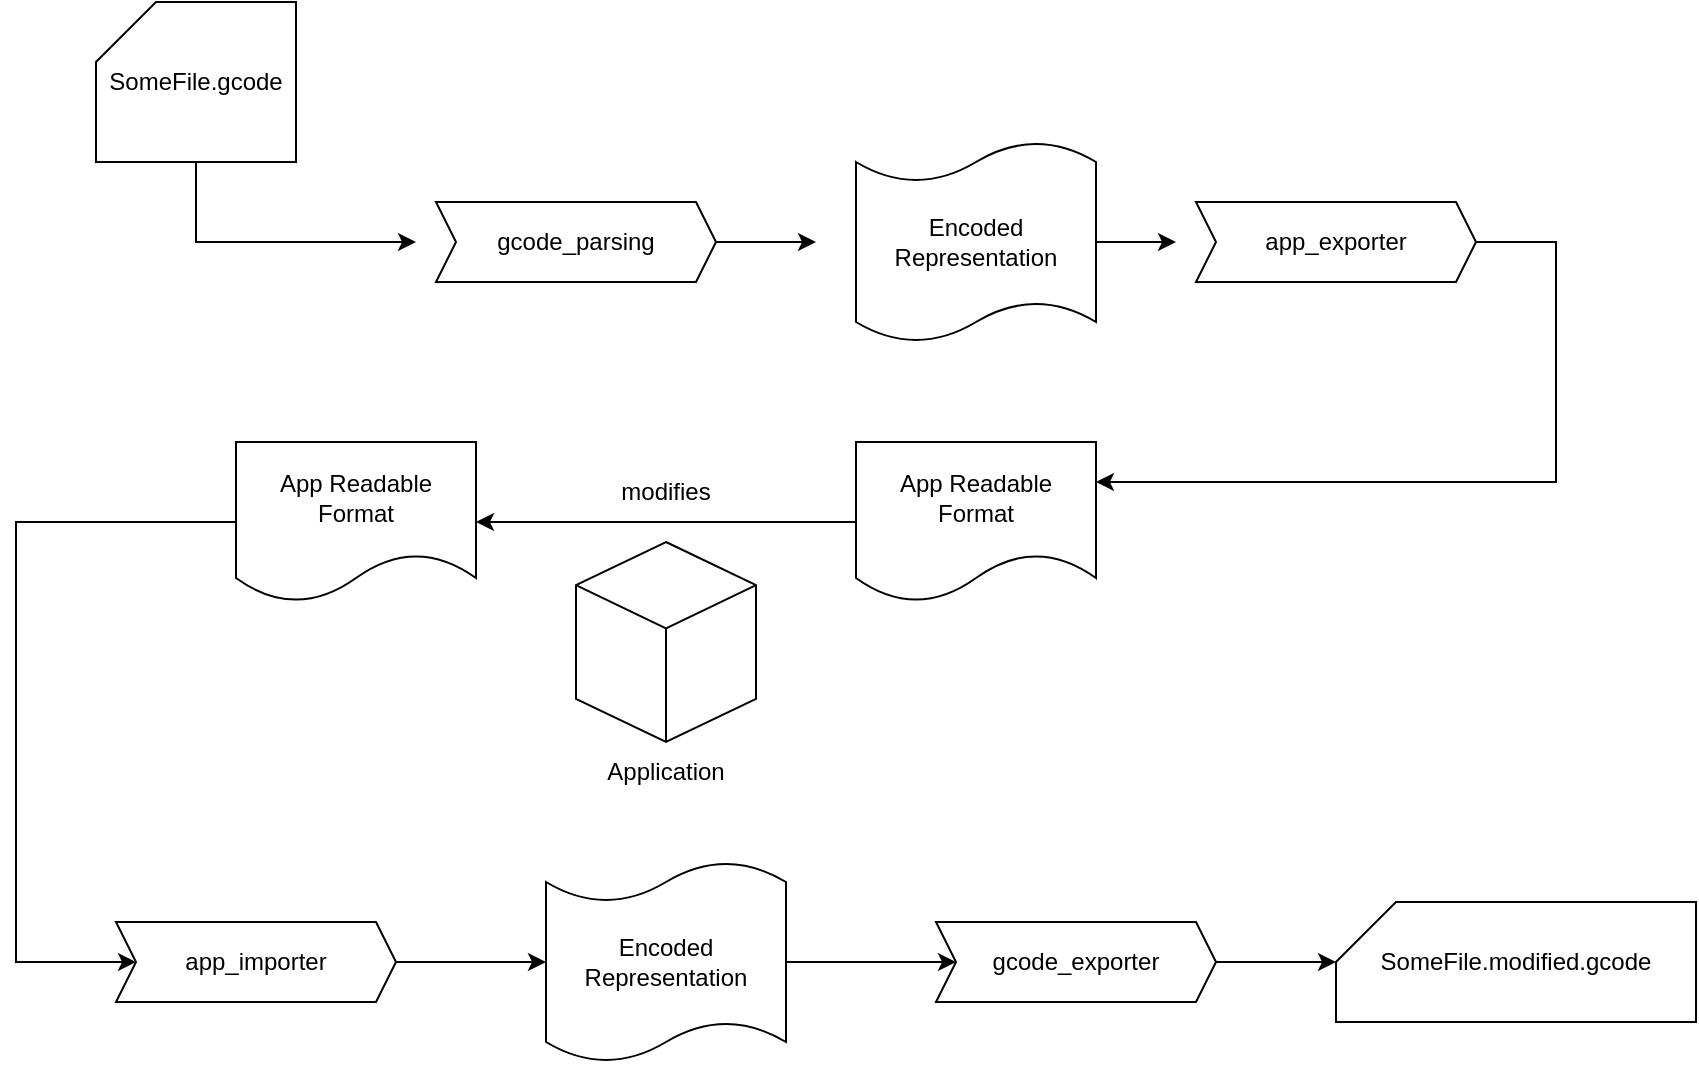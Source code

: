 <mxfile version="24.0.7" type="github">
  <diagram name="Page-1" id="oO6Gzd3eWbtK3RYgDm-8">
    <mxGraphModel dx="1386" dy="759" grid="1" gridSize="10" guides="1" tooltips="1" connect="1" arrows="1" fold="1" page="1" pageScale="1" pageWidth="850" pageHeight="1100" math="0" shadow="0">
      <root>
        <mxCell id="0" />
        <mxCell id="1" parent="0" />
        <mxCell id="5FF90SrbSSFSZgYKOFAJ-2" value="SomeFile.gcode" style="shape=card;whiteSpace=wrap;html=1;" vertex="1" parent="1">
          <mxGeometry x="80" y="180" width="100" height="80" as="geometry" />
        </mxCell>
        <mxCell id="5FF90SrbSSFSZgYKOFAJ-3" value="gcode_parsing" style="shape=step;perimeter=stepPerimeter;whiteSpace=wrap;html=1;fixedSize=1;strokeColor=default;align=center;verticalAlign=middle;fontFamily=Helvetica;fontSize=12;fontColor=default;fillColor=default;size=10;" vertex="1" parent="1">
          <mxGeometry x="250" y="280" width="140" height="40" as="geometry" />
        </mxCell>
        <mxCell id="5FF90SrbSSFSZgYKOFAJ-4" value="" style="endArrow=classic;html=1;rounded=0;exitX=0.5;exitY=1;exitDx=0;exitDy=0;exitPerimeter=0;" edge="1" parent="1" source="5FF90SrbSSFSZgYKOFAJ-2">
          <mxGeometry width="50" height="50" relative="1" as="geometry">
            <mxPoint x="400" y="420" as="sourcePoint" />
            <mxPoint x="240" y="300" as="targetPoint" />
            <Array as="points">
              <mxPoint x="130" y="300" />
            </Array>
          </mxGeometry>
        </mxCell>
        <mxCell id="5FF90SrbSSFSZgYKOFAJ-5" value="Encoded Representation" style="shape=tape;whiteSpace=wrap;html=1;size=0.2;" vertex="1" parent="1">
          <mxGeometry x="460" y="250" width="120" height="100" as="geometry" />
        </mxCell>
        <mxCell id="5FF90SrbSSFSZgYKOFAJ-6" value="" style="endArrow=classic;html=1;rounded=0;exitX=1;exitY=0.5;exitDx=0;exitDy=0;" edge="1" parent="1" source="5FF90SrbSSFSZgYKOFAJ-3">
          <mxGeometry width="50" height="50" relative="1" as="geometry">
            <mxPoint x="400" y="370" as="sourcePoint" />
            <mxPoint x="440" y="300" as="targetPoint" />
          </mxGeometry>
        </mxCell>
        <mxCell id="5FF90SrbSSFSZgYKOFAJ-7" value="app_exporter" style="shape=step;perimeter=stepPerimeter;whiteSpace=wrap;html=1;fixedSize=1;strokeColor=default;align=center;verticalAlign=middle;fontFamily=Helvetica;fontSize=12;fontColor=default;fillColor=default;size=10;" vertex="1" parent="1">
          <mxGeometry x="630" y="280" width="140" height="40" as="geometry" />
        </mxCell>
        <mxCell id="5FF90SrbSSFSZgYKOFAJ-8" value="" style="endArrow=classic;html=1;rounded=0;exitX=1;exitY=0.5;exitDx=0;exitDy=0;exitPerimeter=0;" edge="1" parent="1" source="5FF90SrbSSFSZgYKOFAJ-5">
          <mxGeometry width="50" height="50" relative="1" as="geometry">
            <mxPoint x="720" y="400" as="sourcePoint" />
            <mxPoint x="620" y="300" as="targetPoint" />
          </mxGeometry>
        </mxCell>
        <mxCell id="5FF90SrbSSFSZgYKOFAJ-10" value="App Readable&lt;div&gt;Format&lt;/div&gt;" style="shape=document;whiteSpace=wrap;html=1;boundedLbl=1;" vertex="1" parent="1">
          <mxGeometry x="460" y="400" width="120" height="80" as="geometry" />
        </mxCell>
        <mxCell id="5FF90SrbSSFSZgYKOFAJ-11" value="" style="endArrow=classic;html=1;rounded=0;exitX=1;exitY=0.5;exitDx=0;exitDy=0;entryX=1;entryY=0.25;entryDx=0;entryDy=0;" edge="1" parent="1" source="5FF90SrbSSFSZgYKOFAJ-7" target="5FF90SrbSSFSZgYKOFAJ-10">
          <mxGeometry width="50" height="50" relative="1" as="geometry">
            <mxPoint x="710" y="440" as="sourcePoint" />
            <mxPoint x="760" y="390" as="targetPoint" />
            <Array as="points">
              <mxPoint x="810" y="300" />
              <mxPoint x="810" y="420" />
            </Array>
          </mxGeometry>
        </mxCell>
        <mxCell id="5FF90SrbSSFSZgYKOFAJ-14" value="" style="group" vertex="1" connectable="0" parent="1">
          <mxGeometry x="320" y="450" width="90" height="130" as="geometry" />
        </mxCell>
        <mxCell id="5FF90SrbSSFSZgYKOFAJ-12" value="" style="html=1;whiteSpace=wrap;shape=isoCube2;backgroundOutline=1;isoAngle=15;" vertex="1" parent="5FF90SrbSSFSZgYKOFAJ-14">
          <mxGeometry width="90" height="100" as="geometry" />
        </mxCell>
        <mxCell id="5FF90SrbSSFSZgYKOFAJ-13" value="Application" style="text;html=1;align=center;verticalAlign=middle;whiteSpace=wrap;rounded=0;" vertex="1" parent="5FF90SrbSSFSZgYKOFAJ-14">
          <mxGeometry x="15" y="100" width="60" height="30" as="geometry" />
        </mxCell>
        <mxCell id="5FF90SrbSSFSZgYKOFAJ-15" value="App Readable&lt;div&gt;Format&lt;/div&gt;" style="shape=document;whiteSpace=wrap;html=1;boundedLbl=1;" vertex="1" parent="1">
          <mxGeometry x="150" y="400" width="120" height="80" as="geometry" />
        </mxCell>
        <mxCell id="5FF90SrbSSFSZgYKOFAJ-16" value="" style="endArrow=classic;html=1;rounded=0;exitX=0;exitY=0.5;exitDx=0;exitDy=0;" edge="1" parent="1" source="5FF90SrbSSFSZgYKOFAJ-10" target="5FF90SrbSSFSZgYKOFAJ-15">
          <mxGeometry width="50" height="50" relative="1" as="geometry">
            <mxPoint x="550" y="400" as="sourcePoint" />
            <mxPoint x="600" y="350" as="targetPoint" />
          </mxGeometry>
        </mxCell>
        <mxCell id="5FF90SrbSSFSZgYKOFAJ-17" value="modifies" style="text;html=1;align=center;verticalAlign=middle;whiteSpace=wrap;rounded=0;" vertex="1" parent="1">
          <mxGeometry x="335" y="410" width="60" height="30" as="geometry" />
        </mxCell>
        <mxCell id="5FF90SrbSSFSZgYKOFAJ-18" value="Encoded Representation" style="shape=tape;whiteSpace=wrap;html=1;size=0.2;" vertex="1" parent="1">
          <mxGeometry x="305" y="610" width="120" height="100" as="geometry" />
        </mxCell>
        <mxCell id="5FF90SrbSSFSZgYKOFAJ-19" value="app_importer" style="shape=step;perimeter=stepPerimeter;whiteSpace=wrap;html=1;fixedSize=1;strokeColor=default;align=center;verticalAlign=middle;fontFamily=Helvetica;fontSize=12;fontColor=default;fillColor=default;size=10;" vertex="1" parent="1">
          <mxGeometry x="90" y="640" width="140" height="40" as="geometry" />
        </mxCell>
        <mxCell id="5FF90SrbSSFSZgYKOFAJ-20" value="" style="endArrow=classic;html=1;rounded=0;exitX=0;exitY=0.5;exitDx=0;exitDy=0;entryX=0;entryY=0.5;entryDx=0;entryDy=0;" edge="1" parent="1" source="5FF90SrbSSFSZgYKOFAJ-15" target="5FF90SrbSSFSZgYKOFAJ-19">
          <mxGeometry width="50" height="50" relative="1" as="geometry">
            <mxPoint x="550" y="470" as="sourcePoint" />
            <mxPoint x="600" y="420" as="targetPoint" />
            <Array as="points">
              <mxPoint x="40" y="440" />
              <mxPoint x="40" y="660" />
            </Array>
          </mxGeometry>
        </mxCell>
        <mxCell id="5FF90SrbSSFSZgYKOFAJ-21" value="" style="endArrow=classic;html=1;rounded=0;exitX=1;exitY=0.5;exitDx=0;exitDy=0;entryX=0;entryY=0.5;entryDx=0;entryDy=0;entryPerimeter=0;" edge="1" parent="1" source="5FF90SrbSSFSZgYKOFAJ-19" target="5FF90SrbSSFSZgYKOFAJ-18">
          <mxGeometry width="50" height="50" relative="1" as="geometry">
            <mxPoint x="260" y="770" as="sourcePoint" />
            <mxPoint x="310" y="720" as="targetPoint" />
          </mxGeometry>
        </mxCell>
        <mxCell id="5FF90SrbSSFSZgYKOFAJ-22" value="gcode_exporter" style="shape=step;perimeter=stepPerimeter;whiteSpace=wrap;html=1;fixedSize=1;strokeColor=default;align=center;verticalAlign=middle;fontFamily=Helvetica;fontSize=12;fontColor=default;fillColor=default;size=10;" vertex="1" parent="1">
          <mxGeometry x="500" y="640" width="140" height="40" as="geometry" />
        </mxCell>
        <mxCell id="5FF90SrbSSFSZgYKOFAJ-23" value="" style="endArrow=classic;html=1;rounded=0;exitX=1;exitY=0.5;exitDx=0;exitDy=0;exitPerimeter=0;" edge="1" parent="1" source="5FF90SrbSSFSZgYKOFAJ-18" target="5FF90SrbSSFSZgYKOFAJ-22">
          <mxGeometry width="50" height="50" relative="1" as="geometry">
            <mxPoint x="520" y="590" as="sourcePoint" />
            <mxPoint x="570" y="540" as="targetPoint" />
          </mxGeometry>
        </mxCell>
        <mxCell id="5FF90SrbSSFSZgYKOFAJ-25" value="SomeFile.modified.gcode" style="shape=card;whiteSpace=wrap;html=1;" vertex="1" parent="1">
          <mxGeometry x="700" y="630" width="180" height="60" as="geometry" />
        </mxCell>
        <mxCell id="5FF90SrbSSFSZgYKOFAJ-26" value="" style="endArrow=classic;html=1;rounded=0;exitX=1;exitY=0.5;exitDx=0;exitDy=0;" edge="1" parent="1" source="5FF90SrbSSFSZgYKOFAJ-22" target="5FF90SrbSSFSZgYKOFAJ-25">
          <mxGeometry width="50" height="50" relative="1" as="geometry">
            <mxPoint x="650" y="590" as="sourcePoint" />
            <mxPoint x="700" y="540" as="targetPoint" />
          </mxGeometry>
        </mxCell>
      </root>
    </mxGraphModel>
  </diagram>
</mxfile>
